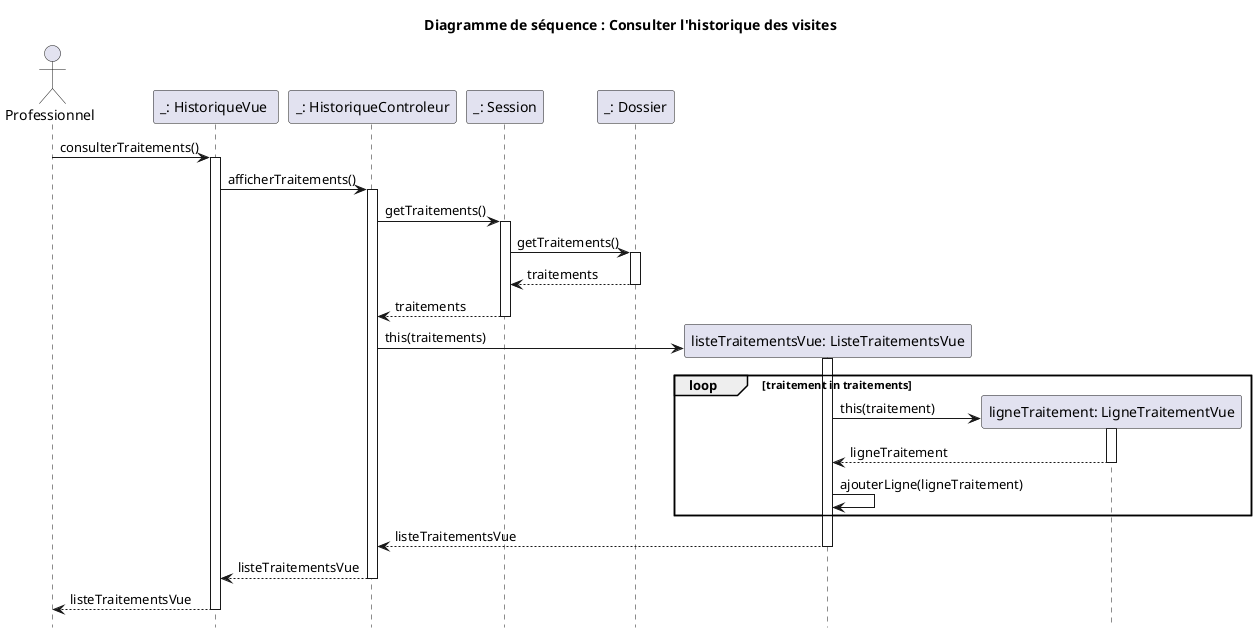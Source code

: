 @startuml

title Diagramme de séquence : Consulter l'historique des visites
hide footbox

actor "Professionnel" as pro

participant "_: HistoriqueVue " as df
pro -> df : consulterTraitements()
activate df
    participant "_: HistoriqueControleur" as dc
    df -> dc : afficherTraitements()
    activate dc
    participant "_: Session" as d
    dc -> d : getTraitements()
    activate d
    participant "_: Dossier" as dsr
        d -> dsr : getTraitements()
        activate dsr
        dsr --> d : traitements
        deactivate dsr
    d --> dc : traitements
    deactivate d
    create participant "listeTraitementsVue: ListeTraitementsVue" as vhf
    dc -> vhf: this(traitements)
    activate vhf
    loop traitement in traitements
        create participant "ligneTraitement: LigneTraitementVue" as lvf
            vhf -> lvf : this(traitement)
            activate lvf
            lvf --> vhf : ligneTraitement
            deactivate lvf
        vhf -> vhf : ajouterLigne(ligneTraitement)
    end
    vhf --> dc : listeTraitementsVue
    deactivate vhf
    dc --> df : listeTraitementsVue
    deactivate dc
    df --> pro : listeTraitementsVue
deactivate df

@enduml
